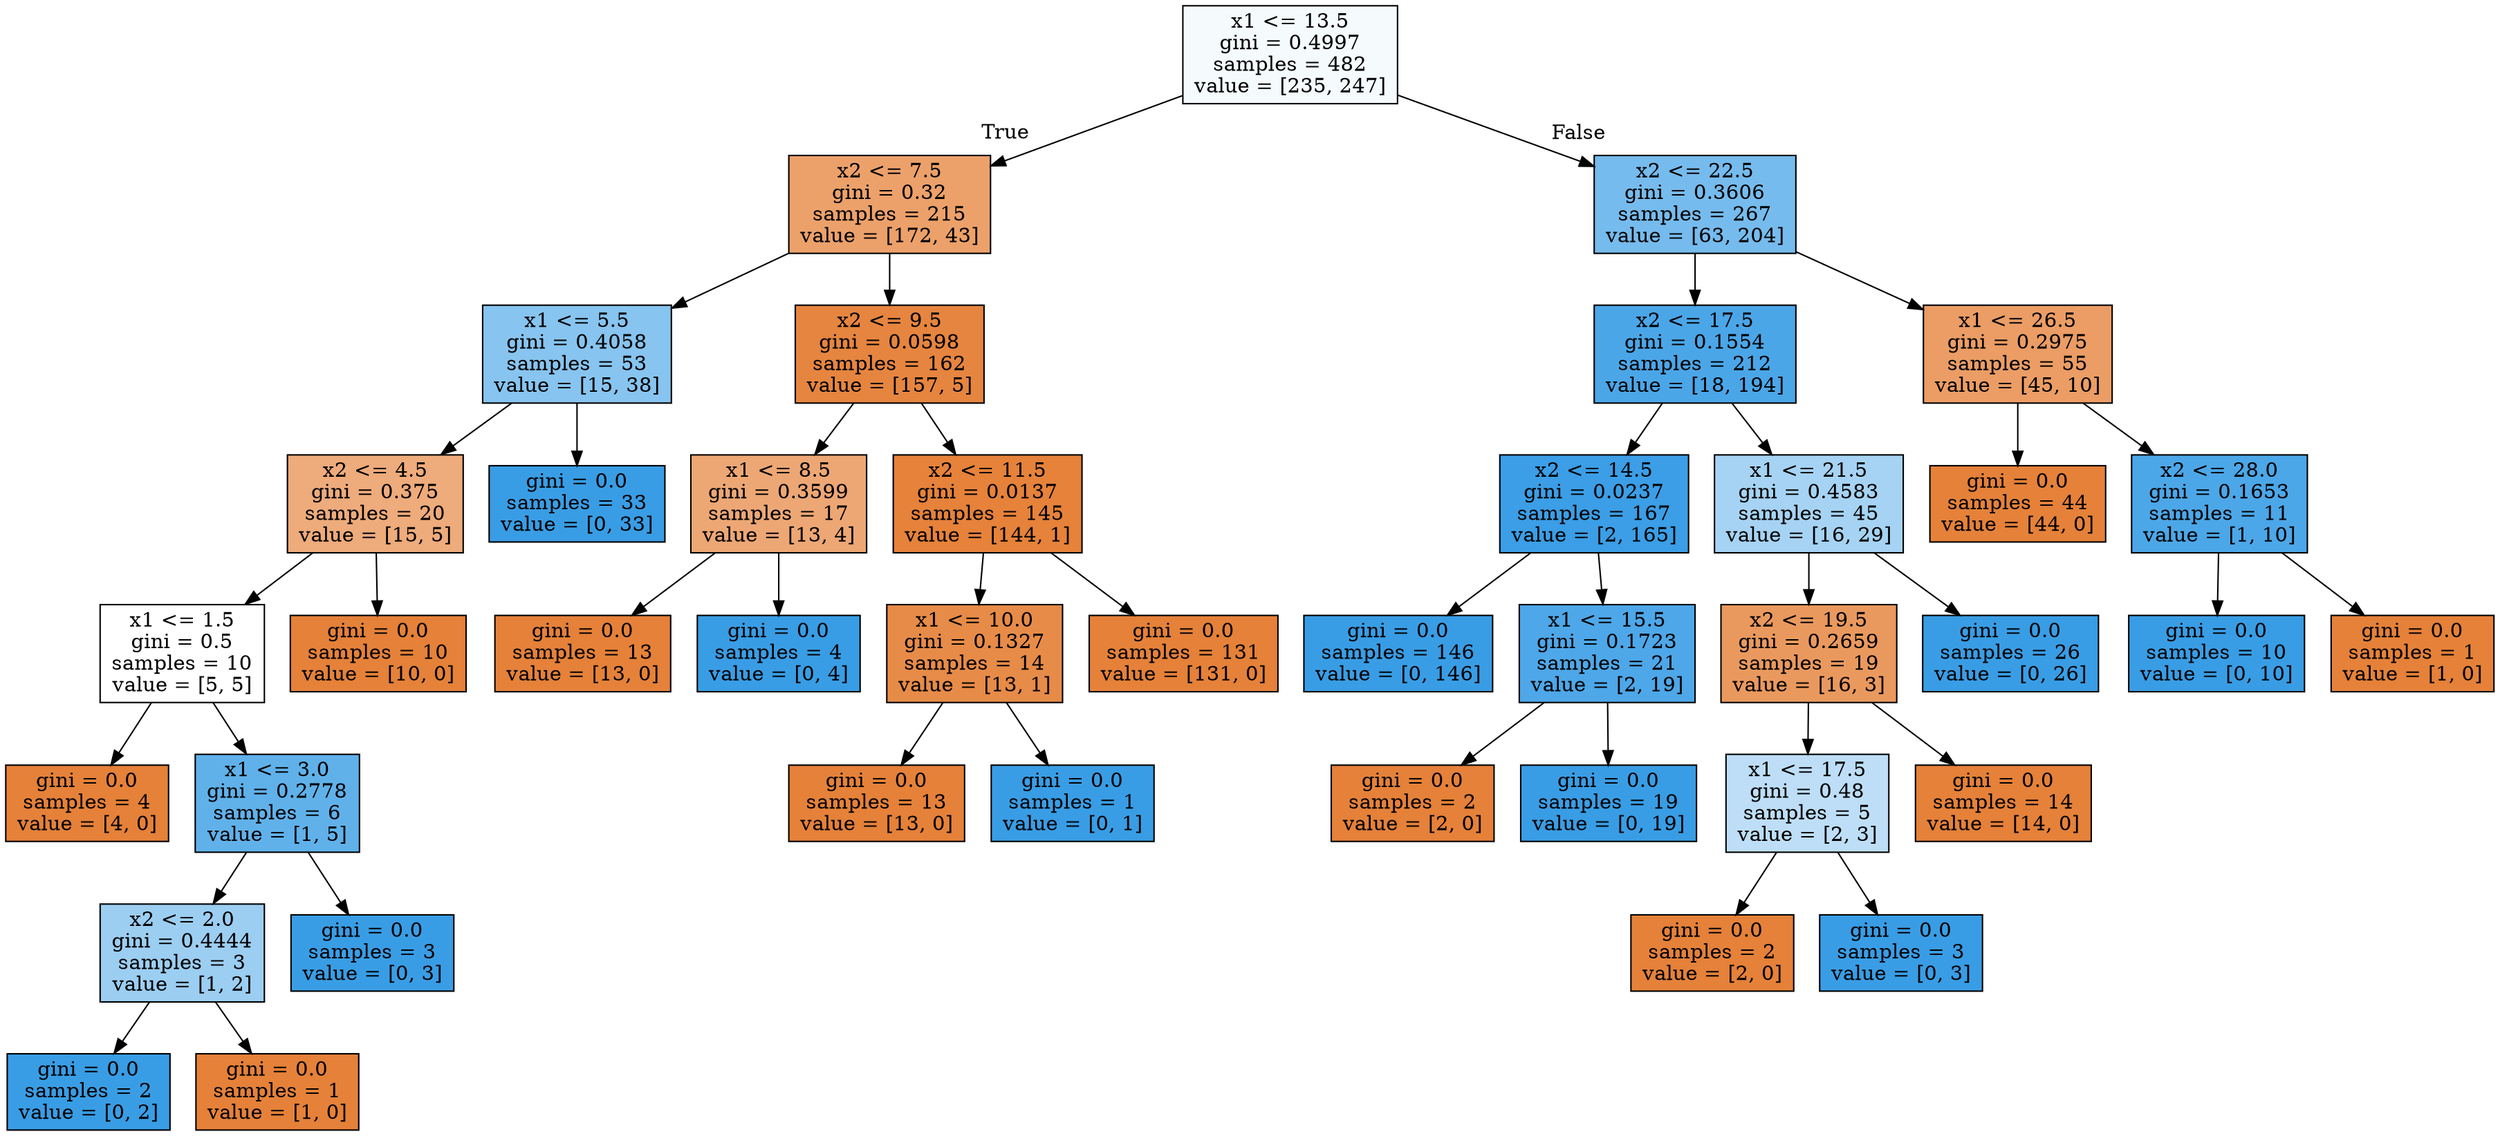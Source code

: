 digraph Tree {
node [shape=box, style="filled", color="black"] ;
0 [label="x1 <= 13.5\ngini = 0.4997\nsamples = 482\nvalue = [235, 247]", fillcolor="#399de50c"] ;
1 [label="x2 <= 7.5\ngini = 0.32\nsamples = 215\nvalue = [172, 43]", fillcolor="#e58139bf"] ;
0 -> 1 [labeldistance=2.5, labelangle=45, headlabel="True"] ;
2 [label="x1 <= 5.5\ngini = 0.4058\nsamples = 53\nvalue = [15, 38]", fillcolor="#399de59a"] ;
1 -> 2 ;
3 [label="x2 <= 4.5\ngini = 0.375\nsamples = 20\nvalue = [15, 5]", fillcolor="#e58139aa"] ;
2 -> 3 ;
4 [label="x1 <= 1.5\ngini = 0.5\nsamples = 10\nvalue = [5, 5]", fillcolor="#e5813900"] ;
3 -> 4 ;
5 [label="gini = 0.0\nsamples = 4\nvalue = [4, 0]", fillcolor="#e58139ff"] ;
4 -> 5 ;
6 [label="x1 <= 3.0\ngini = 0.2778\nsamples = 6\nvalue = [1, 5]", fillcolor="#399de5cc"] ;
4 -> 6 ;
7 [label="x2 <= 2.0\ngini = 0.4444\nsamples = 3\nvalue = [1, 2]", fillcolor="#399de57f"] ;
6 -> 7 ;
8 [label="gini = 0.0\nsamples = 2\nvalue = [0, 2]", fillcolor="#399de5ff"] ;
7 -> 8 ;
9 [label="gini = 0.0\nsamples = 1\nvalue = [1, 0]", fillcolor="#e58139ff"] ;
7 -> 9 ;
10 [label="gini = 0.0\nsamples = 3\nvalue = [0, 3]", fillcolor="#399de5ff"] ;
6 -> 10 ;
11 [label="gini = 0.0\nsamples = 10\nvalue = [10, 0]", fillcolor="#e58139ff"] ;
3 -> 11 ;
12 [label="gini = 0.0\nsamples = 33\nvalue = [0, 33]", fillcolor="#399de5ff"] ;
2 -> 12 ;
13 [label="x2 <= 9.5\ngini = 0.0598\nsamples = 162\nvalue = [157, 5]", fillcolor="#e58139f7"] ;
1 -> 13 ;
14 [label="x1 <= 8.5\ngini = 0.3599\nsamples = 17\nvalue = [13, 4]", fillcolor="#e58139b1"] ;
13 -> 14 ;
15 [label="gini = 0.0\nsamples = 13\nvalue = [13, 0]", fillcolor="#e58139ff"] ;
14 -> 15 ;
16 [label="gini = 0.0\nsamples = 4\nvalue = [0, 4]", fillcolor="#399de5ff"] ;
14 -> 16 ;
17 [label="x2 <= 11.5\ngini = 0.0137\nsamples = 145\nvalue = [144, 1]", fillcolor="#e58139fd"] ;
13 -> 17 ;
18 [label="x1 <= 10.0\ngini = 0.1327\nsamples = 14\nvalue = [13, 1]", fillcolor="#e58139eb"] ;
17 -> 18 ;
19 [label="gini = 0.0\nsamples = 13\nvalue = [13, 0]", fillcolor="#e58139ff"] ;
18 -> 19 ;
20 [label="gini = 0.0\nsamples = 1\nvalue = [0, 1]", fillcolor="#399de5ff"] ;
18 -> 20 ;
21 [label="gini = 0.0\nsamples = 131\nvalue = [131, 0]", fillcolor="#e58139ff"] ;
17 -> 21 ;
22 [label="x2 <= 22.5\ngini = 0.3606\nsamples = 267\nvalue = [63, 204]", fillcolor="#399de5b0"] ;
0 -> 22 [labeldistance=2.5, labelangle=-45, headlabel="False"] ;
23 [label="x2 <= 17.5\ngini = 0.1554\nsamples = 212\nvalue = [18, 194]", fillcolor="#399de5e7"] ;
22 -> 23 ;
24 [label="x2 <= 14.5\ngini = 0.0237\nsamples = 167\nvalue = [2, 165]", fillcolor="#399de5fc"] ;
23 -> 24 ;
25 [label="gini = 0.0\nsamples = 146\nvalue = [0, 146]", fillcolor="#399de5ff"] ;
24 -> 25 ;
26 [label="x1 <= 15.5\ngini = 0.1723\nsamples = 21\nvalue = [2, 19]", fillcolor="#399de5e4"] ;
24 -> 26 ;
27 [label="gini = 0.0\nsamples = 2\nvalue = [2, 0]", fillcolor="#e58139ff"] ;
26 -> 27 ;
28 [label="gini = 0.0\nsamples = 19\nvalue = [0, 19]", fillcolor="#399de5ff"] ;
26 -> 28 ;
29 [label="x1 <= 21.5\ngini = 0.4583\nsamples = 45\nvalue = [16, 29]", fillcolor="#399de572"] ;
23 -> 29 ;
30 [label="x2 <= 19.5\ngini = 0.2659\nsamples = 19\nvalue = [16, 3]", fillcolor="#e58139cf"] ;
29 -> 30 ;
31 [label="x1 <= 17.5\ngini = 0.48\nsamples = 5\nvalue = [2, 3]", fillcolor="#399de555"] ;
30 -> 31 ;
32 [label="gini = 0.0\nsamples = 2\nvalue = [2, 0]", fillcolor="#e58139ff"] ;
31 -> 32 ;
33 [label="gini = 0.0\nsamples = 3\nvalue = [0, 3]", fillcolor="#399de5ff"] ;
31 -> 33 ;
34 [label="gini = 0.0\nsamples = 14\nvalue = [14, 0]", fillcolor="#e58139ff"] ;
30 -> 34 ;
35 [label="gini = 0.0\nsamples = 26\nvalue = [0, 26]", fillcolor="#399de5ff"] ;
29 -> 35 ;
36 [label="x1 <= 26.5\ngini = 0.2975\nsamples = 55\nvalue = [45, 10]", fillcolor="#e58139c6"] ;
22 -> 36 ;
37 [label="gini = 0.0\nsamples = 44\nvalue = [44, 0]", fillcolor="#e58139ff"] ;
36 -> 37 ;
38 [label="x2 <= 28.0\ngini = 0.1653\nsamples = 11\nvalue = [1, 10]", fillcolor="#399de5e6"] ;
36 -> 38 ;
39 [label="gini = 0.0\nsamples = 10\nvalue = [0, 10]", fillcolor="#399de5ff"] ;
38 -> 39 ;
40 [label="gini = 0.0\nsamples = 1\nvalue = [1, 0]", fillcolor="#e58139ff"] ;
38 -> 40 ;
}